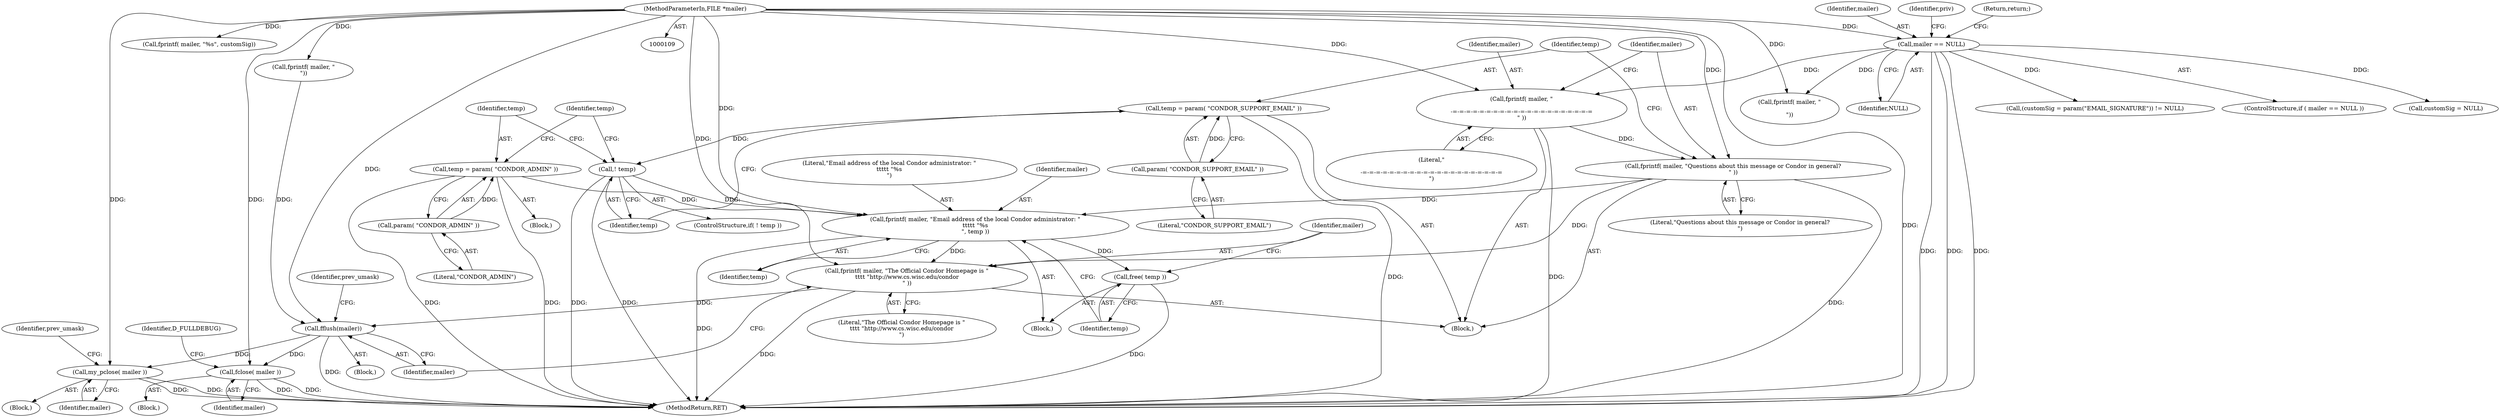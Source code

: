 digraph "0_htcondor_5e5571d1a431eb3c61977b6dd6ec90186ef79867_12@pointer" {
"1000171" [label="(Call,fprintf( mailer, \"Email address of the local Condor administrator: \"\n\t\t\t\t\t \"%s\n\", temp ))"];
"1000153" [label="(Call,fprintf( mailer, \"Questions about this message or Condor in general?\n\" ))"];
"1000150" [label="(Call,fprintf( mailer, \"\n\n-=-=-=-=-=-=-=-=-=-=-=-=-=-=-=-=-=-=-=-=-=\n\" ))"];
"1000117" [label="(Call,mailer == NULL)"];
"1000110" [label="(MethodParameterIn,FILE *mailer)"];
"1000161" [label="(Call,! temp)"];
"1000156" [label="(Call,temp = param( \"CONDOR_SUPPORT_EMAIL\" ))"];
"1000158" [label="(Call,param( \"CONDOR_SUPPORT_EMAIL\" ))"];
"1000164" [label="(Call,temp = param( \"CONDOR_ADMIN\" ))"];
"1000166" [label="(Call,param( \"CONDOR_ADMIN\" ))"];
"1000175" [label="(Call,free( temp ))"];
"1000177" [label="(Call,fprintf( mailer, \"The Official Condor Homepage is \"\n\t\t\t\t \"http://www.cs.wisc.edu/condor\n\" ))"];
"1000180" [label="(Call,fflush(mailer))"];
"1000191" [label="(Call,my_pclose( mailer ))"];
"1000199" [label="(Call,fclose( mailer ))"];
"1000173" [label="(Literal,\"Email address of the local Condor administrator: \"\n\t\t\t\t\t \"%s\n\")"];
"1000116" [label="(ControlStructure,if ( mailer == NULL ))"];
"1000143" [label="(Call,fprintf( mailer, \"\n\"))"];
"1000161" [label="(Call,! temp)"];
"1000190" [label="(Block,)"];
"1000177" [label="(Call,fprintf( mailer, \"The Official Condor Homepage is \"\n\t\t\t\t \"http://www.cs.wisc.edu/condor\n\" ))"];
"1000194" [label="(Block,)"];
"1000192" [label="(Identifier,mailer)"];
"1000156" [label="(Call,temp = param( \"CONDOR_SUPPORT_EMAIL\" ))"];
"1000150" [label="(Call,fprintf( mailer, \"\n\n-=-=-=-=-=-=-=-=-=-=-=-=-=-=-=-=-=-=-=-=-=\n\" ))"];
"1000200" [label="(Identifier,mailer)"];
"1000118" [label="(Identifier,mailer)"];
"1000123" [label="(Identifier,priv)"];
"1000155" [label="(Literal,\"Questions about this message or Condor in general?\n\")"];
"1000152" [label="(Literal,\"\n\n-=-=-=-=-=-=-=-=-=-=-=-=-=-=-=-=-=-=-=-=-=\n\")"];
"1000125" [label="(Call,customSig = NULL)"];
"1000166" [label="(Call,param( \"CONDOR_ADMIN\" ))"];
"1000164" [label="(Call,temp = param( \"CONDOR_ADMIN\" ))"];
"1000174" [label="(Identifier,temp)"];
"1000119" [label="(Identifier,NULL)"];
"1000159" [label="(Literal,\"CONDOR_SUPPORT_EMAIL\")"];
"1000191" [label="(Call,my_pclose( mailer ))"];
"1000110" [label="(MethodParameterIn,FILE *mailer)"];
"1000162" [label="(Identifier,temp)"];
"1000129" [label="(Call,(customSig = param(\"EMAIL_SIGNATURE\")) != NULL)"];
"1000171" [label="(Call,fprintf( mailer, \"Email address of the local Condor administrator: \"\n\t\t\t\t\t \"%s\n\", temp ))"];
"1000157" [label="(Identifier,temp)"];
"1000183" [label="(Identifier,prev_umask)"];
"1000178" [label="(Identifier,mailer)"];
"1000199" [label="(Call,fclose( mailer ))"];
"1000117" [label="(Call,mailer == NULL)"];
"1000176" [label="(Identifier,temp)"];
"1000170" [label="(Block,)"];
"1000121" [label="(Return,return;)"];
"1000111" [label="(Block,)"];
"1000235" [label="(Identifier,prev_umask)"];
"1000139" [label="(Call,fprintf( mailer, \"%s\", customSig))"];
"1000175" [label="(Call,free( temp ))"];
"1000158" [label="(Call,param( \"CONDOR_SUPPORT_EMAIL\" ))"];
"1000180" [label="(Call,fflush(mailer))"];
"1000149" [label="(Block,)"];
"1000238" [label="(MethodReturn,RET)"];
"1000153" [label="(Call,fprintf( mailer, \"Questions about this message or Condor in general?\n\" ))"];
"1000163" [label="(Block,)"];
"1000154" [label="(Identifier,mailer)"];
"1000172" [label="(Identifier,mailer)"];
"1000160" [label="(ControlStructure,if( ! temp ))"];
"1000179" [label="(Literal,\"The Official Condor Homepage is \"\n\t\t\t\t \"http://www.cs.wisc.edu/condor\n\")"];
"1000181" [label="(Identifier,mailer)"];
"1000202" [label="(Identifier,D_FULLDEBUG)"];
"1000167" [label="(Literal,\"CONDOR_ADMIN\")"];
"1000151" [label="(Identifier,mailer)"];
"1000169" [label="(Identifier,temp)"];
"1000165" [label="(Identifier,temp)"];
"1000136" [label="(Call,fprintf( mailer, \"\n\n\"))"];
"1000171" -> "1000170"  [label="AST: "];
"1000171" -> "1000174"  [label="CFG: "];
"1000172" -> "1000171"  [label="AST: "];
"1000173" -> "1000171"  [label="AST: "];
"1000174" -> "1000171"  [label="AST: "];
"1000176" -> "1000171"  [label="CFG: "];
"1000171" -> "1000238"  [label="DDG: "];
"1000153" -> "1000171"  [label="DDG: "];
"1000110" -> "1000171"  [label="DDG: "];
"1000161" -> "1000171"  [label="DDG: "];
"1000164" -> "1000171"  [label="DDG: "];
"1000171" -> "1000175"  [label="DDG: "];
"1000171" -> "1000177"  [label="DDG: "];
"1000153" -> "1000149"  [label="AST: "];
"1000153" -> "1000155"  [label="CFG: "];
"1000154" -> "1000153"  [label="AST: "];
"1000155" -> "1000153"  [label="AST: "];
"1000157" -> "1000153"  [label="CFG: "];
"1000153" -> "1000238"  [label="DDG: "];
"1000150" -> "1000153"  [label="DDG: "];
"1000110" -> "1000153"  [label="DDG: "];
"1000153" -> "1000177"  [label="DDG: "];
"1000150" -> "1000149"  [label="AST: "];
"1000150" -> "1000152"  [label="CFG: "];
"1000151" -> "1000150"  [label="AST: "];
"1000152" -> "1000150"  [label="AST: "];
"1000154" -> "1000150"  [label="CFG: "];
"1000150" -> "1000238"  [label="DDG: "];
"1000117" -> "1000150"  [label="DDG: "];
"1000110" -> "1000150"  [label="DDG: "];
"1000117" -> "1000116"  [label="AST: "];
"1000117" -> "1000119"  [label="CFG: "];
"1000118" -> "1000117"  [label="AST: "];
"1000119" -> "1000117"  [label="AST: "];
"1000121" -> "1000117"  [label="CFG: "];
"1000123" -> "1000117"  [label="CFG: "];
"1000117" -> "1000238"  [label="DDG: "];
"1000117" -> "1000238"  [label="DDG: "];
"1000117" -> "1000238"  [label="DDG: "];
"1000110" -> "1000117"  [label="DDG: "];
"1000117" -> "1000125"  [label="DDG: "];
"1000117" -> "1000129"  [label="DDG: "];
"1000117" -> "1000136"  [label="DDG: "];
"1000110" -> "1000109"  [label="AST: "];
"1000110" -> "1000238"  [label="DDG: "];
"1000110" -> "1000136"  [label="DDG: "];
"1000110" -> "1000139"  [label="DDG: "];
"1000110" -> "1000143"  [label="DDG: "];
"1000110" -> "1000177"  [label="DDG: "];
"1000110" -> "1000180"  [label="DDG: "];
"1000110" -> "1000191"  [label="DDG: "];
"1000110" -> "1000199"  [label="DDG: "];
"1000161" -> "1000160"  [label="AST: "];
"1000161" -> "1000162"  [label="CFG: "];
"1000162" -> "1000161"  [label="AST: "];
"1000165" -> "1000161"  [label="CFG: "];
"1000169" -> "1000161"  [label="CFG: "];
"1000161" -> "1000238"  [label="DDG: "];
"1000161" -> "1000238"  [label="DDG: "];
"1000156" -> "1000161"  [label="DDG: "];
"1000156" -> "1000149"  [label="AST: "];
"1000156" -> "1000158"  [label="CFG: "];
"1000157" -> "1000156"  [label="AST: "];
"1000158" -> "1000156"  [label="AST: "];
"1000162" -> "1000156"  [label="CFG: "];
"1000156" -> "1000238"  [label="DDG: "];
"1000158" -> "1000156"  [label="DDG: "];
"1000158" -> "1000159"  [label="CFG: "];
"1000159" -> "1000158"  [label="AST: "];
"1000164" -> "1000163"  [label="AST: "];
"1000164" -> "1000166"  [label="CFG: "];
"1000165" -> "1000164"  [label="AST: "];
"1000166" -> "1000164"  [label="AST: "];
"1000169" -> "1000164"  [label="CFG: "];
"1000164" -> "1000238"  [label="DDG: "];
"1000164" -> "1000238"  [label="DDG: "];
"1000166" -> "1000164"  [label="DDG: "];
"1000166" -> "1000167"  [label="CFG: "];
"1000167" -> "1000166"  [label="AST: "];
"1000175" -> "1000170"  [label="AST: "];
"1000175" -> "1000176"  [label="CFG: "];
"1000176" -> "1000175"  [label="AST: "];
"1000178" -> "1000175"  [label="CFG: "];
"1000175" -> "1000238"  [label="DDG: "];
"1000177" -> "1000149"  [label="AST: "];
"1000177" -> "1000179"  [label="CFG: "];
"1000178" -> "1000177"  [label="AST: "];
"1000179" -> "1000177"  [label="AST: "];
"1000181" -> "1000177"  [label="CFG: "];
"1000177" -> "1000238"  [label="DDG: "];
"1000177" -> "1000180"  [label="DDG: "];
"1000180" -> "1000111"  [label="AST: "];
"1000180" -> "1000181"  [label="CFG: "];
"1000181" -> "1000180"  [label="AST: "];
"1000183" -> "1000180"  [label="CFG: "];
"1000180" -> "1000238"  [label="DDG: "];
"1000143" -> "1000180"  [label="DDG: "];
"1000180" -> "1000191"  [label="DDG: "];
"1000180" -> "1000199"  [label="DDG: "];
"1000191" -> "1000190"  [label="AST: "];
"1000191" -> "1000192"  [label="CFG: "];
"1000192" -> "1000191"  [label="AST: "];
"1000235" -> "1000191"  [label="CFG: "];
"1000191" -> "1000238"  [label="DDG: "];
"1000191" -> "1000238"  [label="DDG: "];
"1000199" -> "1000194"  [label="AST: "];
"1000199" -> "1000200"  [label="CFG: "];
"1000200" -> "1000199"  [label="AST: "];
"1000202" -> "1000199"  [label="CFG: "];
"1000199" -> "1000238"  [label="DDG: "];
"1000199" -> "1000238"  [label="DDG: "];
}
